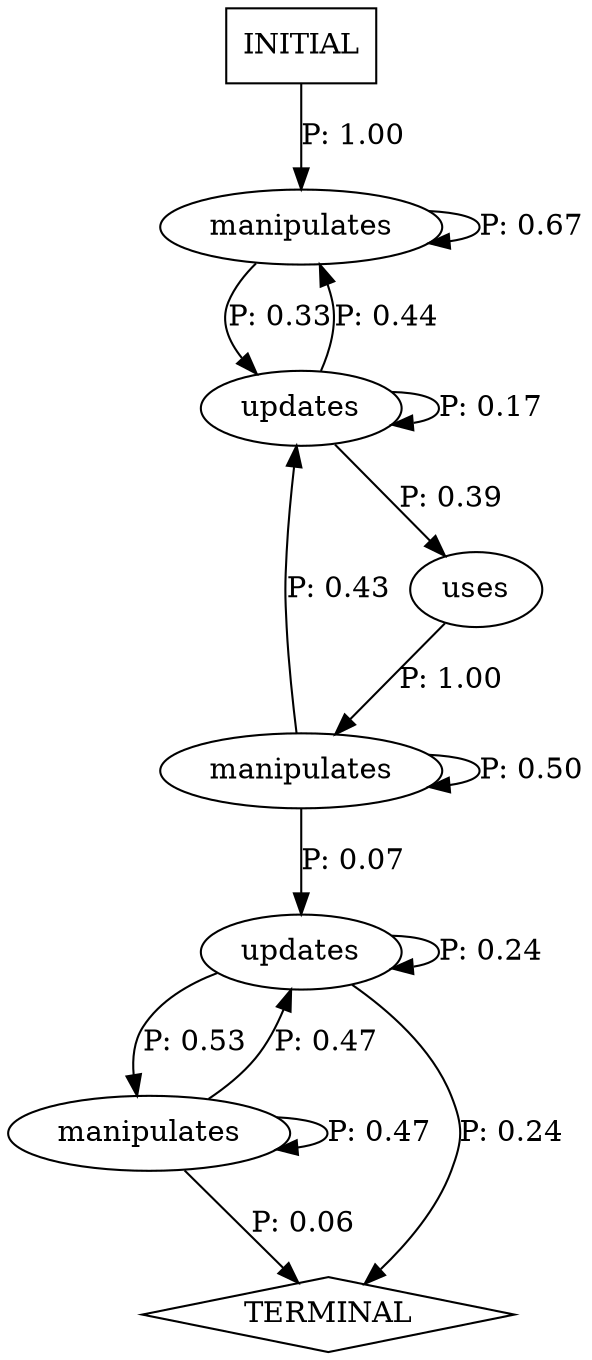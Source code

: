 digraph G {
  0 [label="manipulates"];
  1 [label="manipulates"];
  2 [label="manipulates"];
  3 [label="updates"];
  4 [label="updates"];
  5 [label="uses"];
  6 [label="TERMINAL",shape=diamond];
  7 [label="INITIAL",shape=box];
0->0 [label="P: 0.67"];
0->4 [label="P: 0.33"];
1->1 [label="P: 0.47"];
1->3 [label="P: 0.47"];
1->6 [label="P: 0.06"];
2->2 [label="P: 0.50"];
2->3 [label="P: 0.07"];
2->4 [label="P: 0.43"];
3->1 [label="P: 0.53"];
3->3 [label="P: 0.24"];
3->6 [label="P: 0.24"];
4->0 [label="P: 0.44"];
4->4 [label="P: 0.17"];
4->5 [label="P: 0.39"];
5->2 [label="P: 1.00"];
7->0 [label="P: 1.00"];
}
